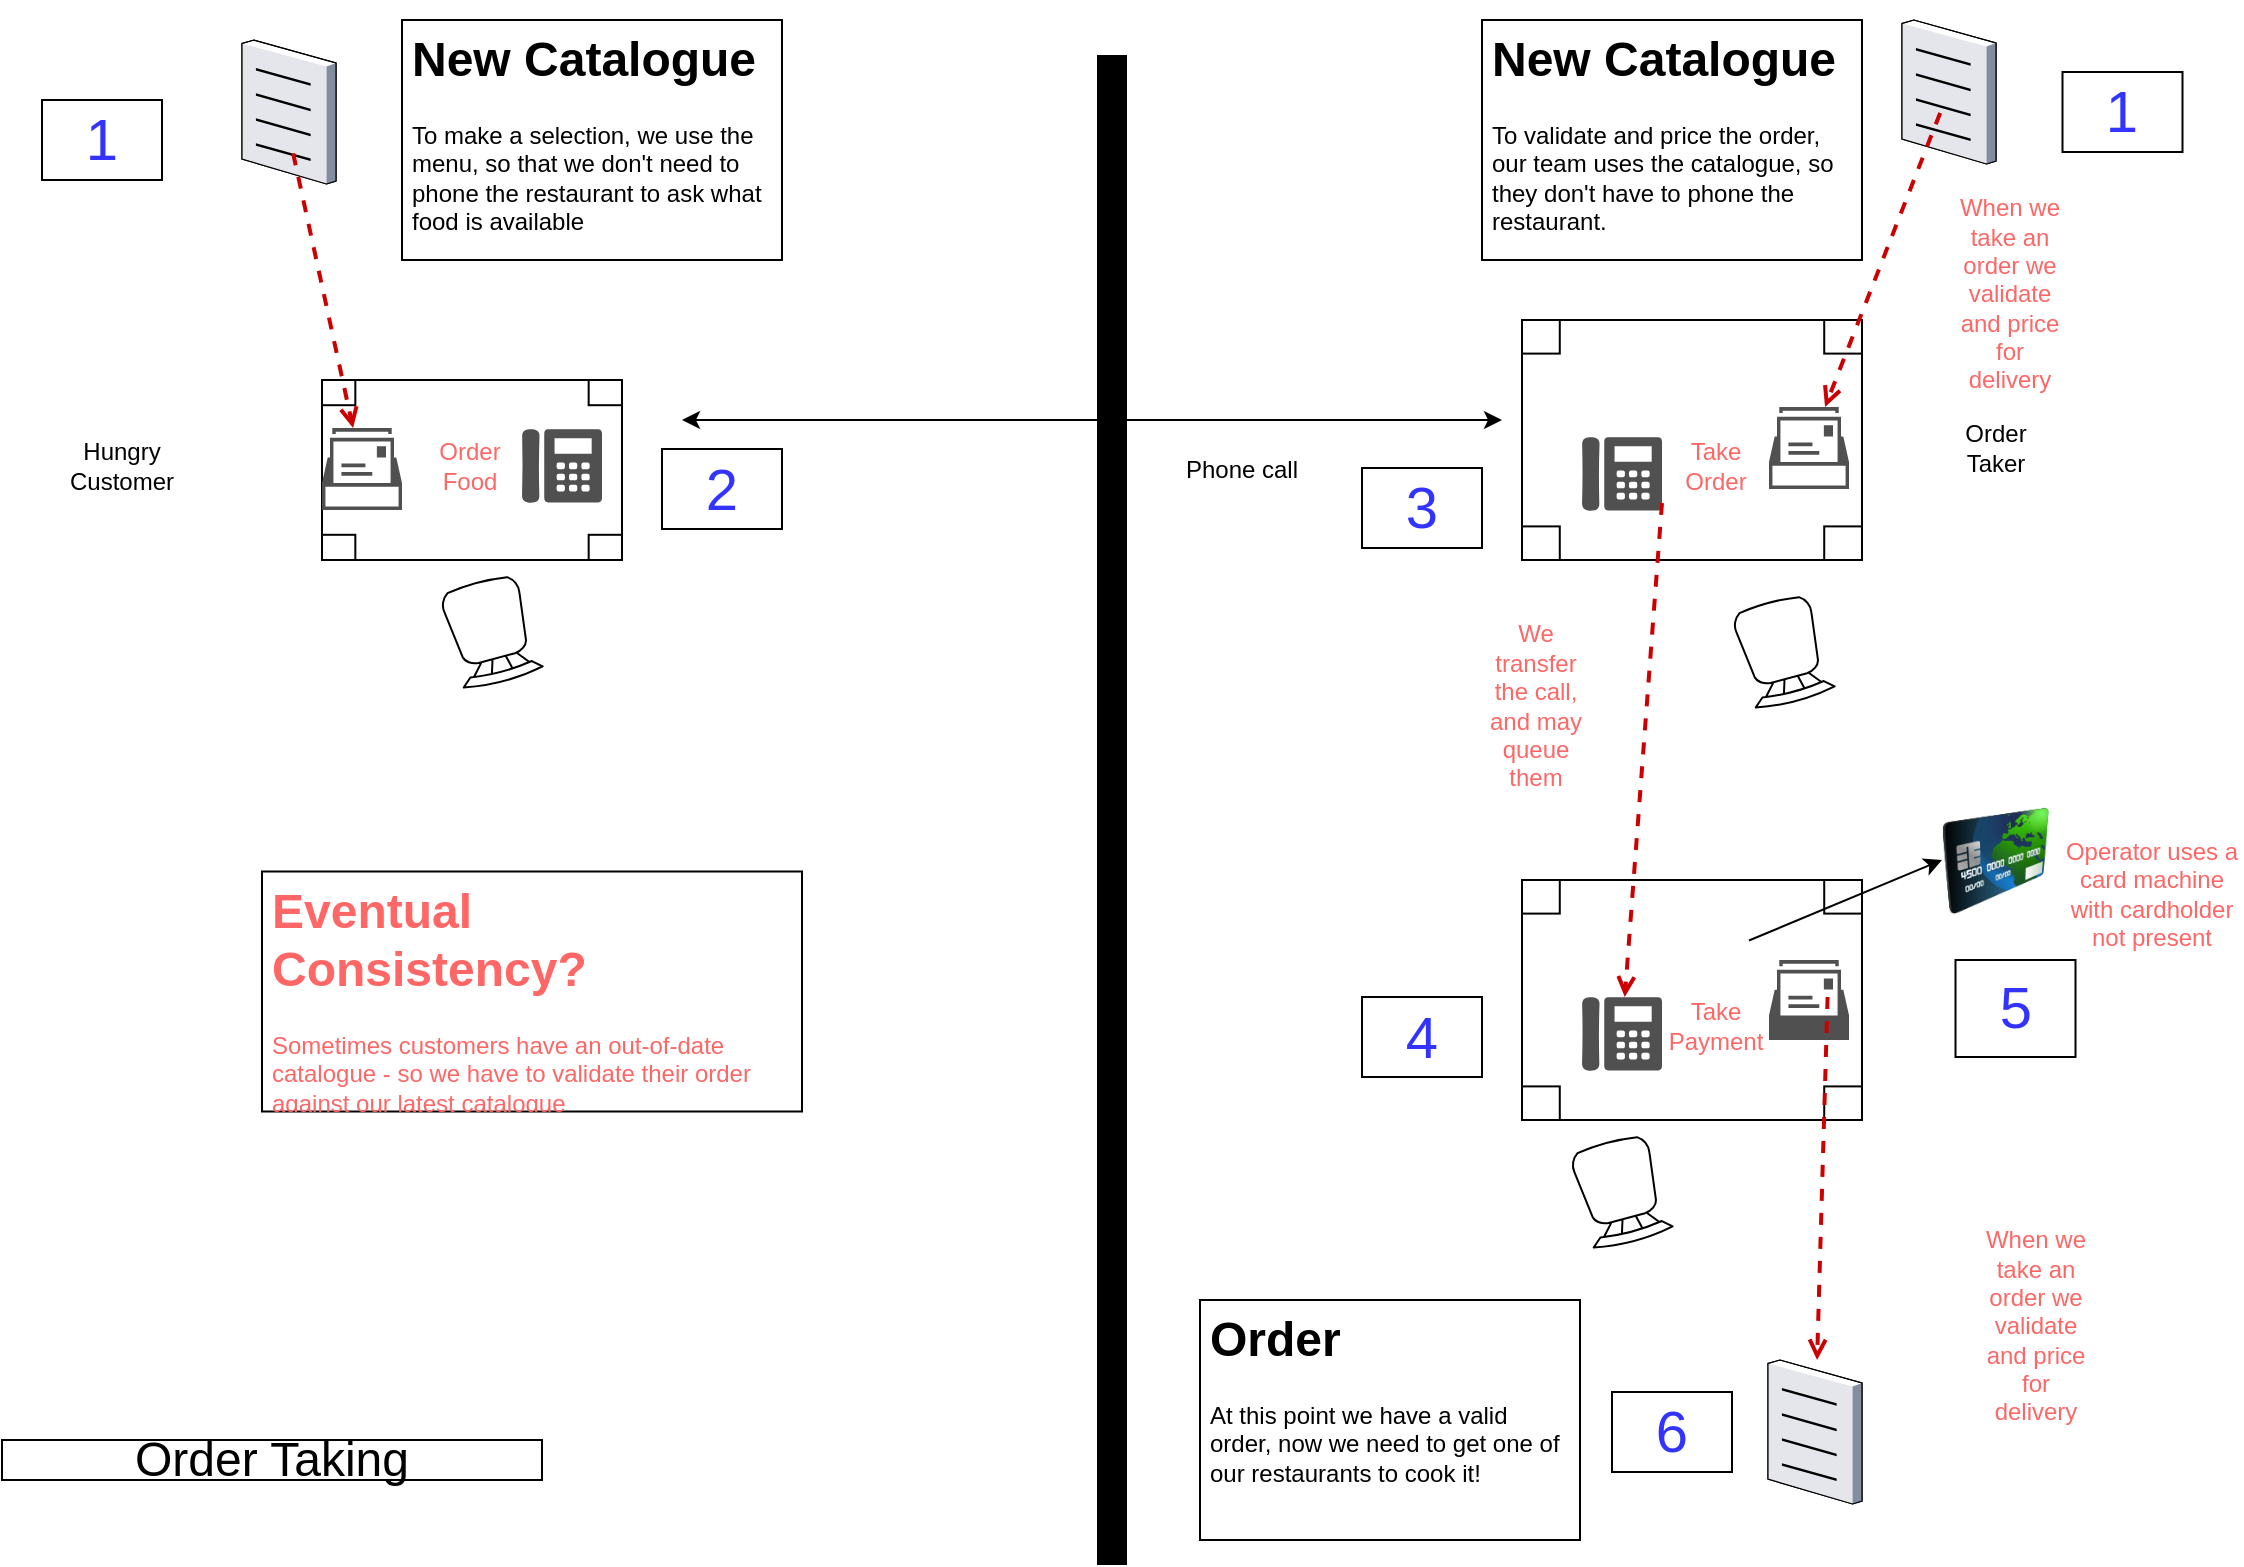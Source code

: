 <mxfile version="15.2.7" type="device"><diagram id="3aKqBfJvRm4scRgVHQgn" name="Page-1"><mxGraphModel dx="1694" dy="1250" grid="1" gridSize="10" guides="1" tooltips="1" connect="1" arrows="1" fold="1" page="1" pageScale="1" pageWidth="1169" pageHeight="827" math="0" shadow="0"><root><mxCell id="0"/><mxCell id="1" parent="0"/><UserObject label="" tooltip="Inertia.&#10;Likely to face a resistance to change." id="eP2IPDBSXvINAW8xH9Tu-1"><mxCell style="rounded=0;whiteSpace=wrap;html=1;strokeColor=#000000;strokeWidth=5;fillColor=#000000;fontSize=14;" vertex="1" parent="1"><mxGeometry x="580" y="40" width="10" height="750" as="geometry"/></mxCell></UserObject><mxCell id="eP2IPDBSXvINAW8xH9Tu-2" value="" style="verticalLabelPosition=bottom;html=1;verticalAlign=top;align=center;shape=mxgraph.floorplan.table;" vertex="1" parent="1"><mxGeometry x="190" y="200" width="150" height="90" as="geometry"/></mxCell><mxCell id="eP2IPDBSXvINAW8xH9Tu-3" value="" style="verticalLabelPosition=bottom;html=1;verticalAlign=top;align=center;shape=mxgraph.floorplan.chair;rotation=-195;" vertex="1" parent="1"><mxGeometry x="254" y="300" width="41" height="52" as="geometry"/></mxCell><mxCell id="eP2IPDBSXvINAW8xH9Tu-4" value="" style="sketch=0;pointerEvents=1;shadow=0;dashed=0;html=1;strokeColor=none;fillColor=#505050;labelPosition=center;verticalLabelPosition=bottom;verticalAlign=top;outlineConnect=0;align=center;shape=mxgraph.office.devices.phone_digital;" vertex="1" parent="1"><mxGeometry x="290" y="224.5" width="40" height="37" as="geometry"/></mxCell><mxCell id="eP2IPDBSXvINAW8xH9Tu-5" value="&lt;font color=&quot;#ff6666&quot;&gt;Order Food&lt;/font&gt;" style="text;html=1;strokeColor=none;fillColor=none;align=center;verticalAlign=middle;whiteSpace=wrap;rounded=0;" vertex="1" parent="1"><mxGeometry x="236.5" y="200" width="53.5" height="85.5" as="geometry"/></mxCell><mxCell id="eP2IPDBSXvINAW8xH9Tu-6" value="" style="verticalLabelPosition=bottom;html=1;verticalAlign=top;align=center;shape=mxgraph.floorplan.table;" vertex="1" parent="1"><mxGeometry x="790" y="170" width="170" height="120" as="geometry"/></mxCell><mxCell id="eP2IPDBSXvINAW8xH9Tu-7" value="" style="verticalLabelPosition=bottom;html=1;verticalAlign=top;align=center;shape=mxgraph.floorplan.chair;rotation=-195;" vertex="1" parent="1"><mxGeometry x="900" y="310" width="41" height="52" as="geometry"/></mxCell><mxCell id="eP2IPDBSXvINAW8xH9Tu-9" value="" style="sketch=0;pointerEvents=1;shadow=0;dashed=0;html=1;strokeColor=none;fillColor=#505050;labelPosition=center;verticalLabelPosition=bottom;verticalAlign=top;outlineConnect=0;align=center;shape=mxgraph.office.devices.phone_digital;" vertex="1" parent="1"><mxGeometry x="820" y="228.5" width="40" height="37" as="geometry"/></mxCell><mxCell id="eP2IPDBSXvINAW8xH9Tu-11" value="&lt;font color=&quot;#ff6666&quot;&gt;Take Order&lt;/font&gt;" style="text;html=1;strokeColor=none;fillColor=none;align=center;verticalAlign=middle;whiteSpace=wrap;rounded=0;" vertex="1" parent="1"><mxGeometry x="860" y="200.25" width="53.5" height="85.5" as="geometry"/></mxCell><mxCell id="eP2IPDBSXvINAW8xH9Tu-12" value="" style="endArrow=classic;html=1;startArrow=classic;startFill=1;" edge="1" parent="1"><mxGeometry width="50" height="50" relative="1" as="geometry"><mxPoint x="370" y="220" as="sourcePoint"/><mxPoint x="780" y="220" as="targetPoint"/></mxGeometry></mxCell><mxCell id="eP2IPDBSXvINAW8xH9Tu-13" value="Phone call" style="text;html=1;strokeColor=none;fillColor=none;align=center;verticalAlign=middle;whiteSpace=wrap;rounded=0;" vertex="1" parent="1"><mxGeometry x="610" y="234.5" width="80" height="20" as="geometry"/></mxCell><mxCell id="eP2IPDBSXvINAW8xH9Tu-14" value="" style="sketch=0;pointerEvents=1;shadow=0;dashed=0;html=1;strokeColor=none;fillColor=#505050;labelPosition=center;verticalLabelPosition=bottom;verticalAlign=top;outlineConnect=0;align=center;shape=mxgraph.office.concepts.mailbox2;" vertex="1" parent="1"><mxGeometry x="913.5" y="213.5" width="40" height="41" as="geometry"/></mxCell><mxCell id="eP2IPDBSXvINAW8xH9Tu-15" value="" style="sketch=0;pointerEvents=1;shadow=0;dashed=0;html=1;strokeColor=none;fillColor=#505050;labelPosition=center;verticalLabelPosition=bottom;verticalAlign=top;outlineConnect=0;align=center;shape=mxgraph.office.concepts.mailbox2;" vertex="1" parent="1"><mxGeometry x="190" y="224" width="40" height="41" as="geometry"/></mxCell><mxCell id="eP2IPDBSXvINAW8xH9Tu-16" value="" style="verticalLabelPosition=bottom;sketch=0;aspect=fixed;html=1;verticalAlign=top;strokeColor=none;align=center;outlineConnect=0;shape=mxgraph.citrix.document;fillColor=#FF3333;" vertex="1" parent="1"><mxGeometry x="980" y="20" width="47" height="72" as="geometry"/></mxCell><mxCell id="eP2IPDBSXvINAW8xH9Tu-17" value="" style="verticalLabelPosition=bottom;sketch=0;aspect=fixed;html=1;verticalAlign=top;strokeColor=none;align=center;outlineConnect=0;shape=mxgraph.citrix.document;fillColor=#FF3333;" vertex="1" parent="1"><mxGeometry x="150" y="30" width="47" height="72" as="geometry"/></mxCell><UserObject label="" tooltip="Point of change.&#10;How the map is changing e.g. competitive forces." id="eP2IPDBSXvINAW8xH9Tu-18"><mxCell style="endArrow=open;dashed=1;html=1;strokeColor=#CC0000;endFill=0;strokeWidth=2;" edge="1" parent="1" target="eP2IPDBSXvINAW8xH9Tu-15"><mxGeometry width="50" height="50" relative="1" as="geometry"><mxPoint x="175.582" y="86.75" as="sourcePoint"/><mxPoint x="189.995" y="285.75" as="targetPoint"/></mxGeometry></mxCell></UserObject><UserObject label="" tooltip="Point of change.&#10;How the map is changing e.g. competitive forces." id="eP2IPDBSXvINAW8xH9Tu-19"><mxCell style="endArrow=open;dashed=1;html=1;strokeColor=#CC0000;endFill=0;strokeWidth=2;" edge="1" parent="1" target="eP2IPDBSXvINAW8xH9Tu-14"><mxGeometry width="50" height="50" relative="1" as="geometry"><mxPoint x="999.082" y="66.5" as="sourcePoint"/><mxPoint x="1013.495" y="265.5" as="targetPoint"/></mxGeometry></mxCell></UserObject><mxCell id="eP2IPDBSXvINAW8xH9Tu-20" value="&lt;h1&gt;New Catalogue&lt;/h1&gt;&lt;p&gt;To validate and price the order, our team uses the catalogue, so they don't have to phone the restaurant.&lt;/p&gt;" style="text;html=1;strokeColor=default;fillColor=none;spacing=5;spacingTop=-20;whiteSpace=wrap;overflow=hidden;rounded=0;" vertex="1" parent="1"><mxGeometry x="770" y="20" width="190" height="120" as="geometry"/></mxCell><mxCell id="eP2IPDBSXvINAW8xH9Tu-21" value="&lt;h1&gt;New Catalogue&lt;/h1&gt;&lt;p&gt;To make a selection, we use the menu, so that we don't need to phone the restaurant to ask what food is available&lt;/p&gt;" style="text;html=1;strokeColor=default;fillColor=none;spacing=5;spacingTop=-20;whiteSpace=wrap;overflow=hidden;rounded=0;" vertex="1" parent="1"><mxGeometry x="230" y="20" width="190" height="120" as="geometry"/></mxCell><mxCell id="eP2IPDBSXvINAW8xH9Tu-22" value="&lt;font color=&quot;#ff6666&quot;&gt;When we take an order we validate and price for delivery&lt;/font&gt;" style="text;html=1;strokeColor=none;fillColor=none;align=center;verticalAlign=middle;whiteSpace=wrap;rounded=0;" vertex="1" parent="1"><mxGeometry x="1006.75" y="114.5" width="53.5" height="85.5" as="geometry"/></mxCell><mxCell id="eP2IPDBSXvINAW8xH9Tu-23" value="Hungry Customer" style="text;html=1;strokeColor=none;fillColor=none;align=center;verticalAlign=middle;whiteSpace=wrap;rounded=0;" vertex="1" parent="1"><mxGeometry x="70" y="232.75" width="40" height="20" as="geometry"/></mxCell><mxCell id="eP2IPDBSXvINAW8xH9Tu-24" value="" style="verticalLabelPosition=bottom;html=1;verticalAlign=top;align=center;shape=mxgraph.floorplan.table;" vertex="1" parent="1"><mxGeometry x="790" y="450" width="170" height="120" as="geometry"/></mxCell><mxCell id="eP2IPDBSXvINAW8xH9Tu-25" value="" style="verticalLabelPosition=bottom;html=1;verticalAlign=top;align=center;shape=mxgraph.floorplan.chair;rotation=-195;" vertex="1" parent="1"><mxGeometry x="819" y="580" width="41" height="52" as="geometry"/></mxCell><mxCell id="eP2IPDBSXvINAW8xH9Tu-26" value="" style="sketch=0;pointerEvents=1;shadow=0;dashed=0;html=1;strokeColor=none;fillColor=#505050;labelPosition=center;verticalLabelPosition=bottom;verticalAlign=top;outlineConnect=0;align=center;shape=mxgraph.office.devices.phone_digital;" vertex="1" parent="1"><mxGeometry x="820" y="508.5" width="40" height="37" as="geometry"/></mxCell><mxCell id="eP2IPDBSXvINAW8xH9Tu-27" value="&lt;font color=&quot;#ff6666&quot;&gt;Take Payment&lt;/font&gt;" style="text;html=1;strokeColor=none;fillColor=none;align=center;verticalAlign=middle;whiteSpace=wrap;rounded=0;" vertex="1" parent="1"><mxGeometry x="860" y="480.25" width="53.5" height="85.5" as="geometry"/></mxCell><mxCell id="eP2IPDBSXvINAW8xH9Tu-29" value="" style="sketch=0;pointerEvents=1;shadow=0;dashed=0;html=1;strokeColor=none;fillColor=#505050;labelPosition=center;verticalLabelPosition=bottom;verticalAlign=top;outlineConnect=0;align=center;shape=mxgraph.office.concepts.mailbox;" vertex="1" parent="1"><mxGeometry x="913.5" y="490" width="40" height="40" as="geometry"/></mxCell><UserObject label="" tooltip="Point of change.&#10;How the map is changing e.g. competitive forces." id="eP2IPDBSXvINAW8xH9Tu-30"><mxCell style="endArrow=open;dashed=1;html=1;strokeColor=#CC0000;endFill=0;strokeWidth=2;" edge="1" parent="1" target="eP2IPDBSXvINAW8xH9Tu-26"><mxGeometry width="50" height="50" relative="1" as="geometry"><mxPoint x="860.002" y="261.5" as="sourcePoint"/><mxPoint x="802.446" y="408.5" as="targetPoint"/></mxGeometry></mxCell></UserObject><mxCell id="eP2IPDBSXvINAW8xH9Tu-31" value="Order Taker" style="text;html=1;strokeColor=none;fillColor=none;align=center;verticalAlign=middle;whiteSpace=wrap;rounded=0;" vertex="1" parent="1"><mxGeometry x="1006.75" y="224" width="40" height="20" as="geometry"/></mxCell><mxCell id="eP2IPDBSXvINAW8xH9Tu-32" value="&lt;font color=&quot;#ff6666&quot;&gt;We transfer the call, and may queue them&lt;/font&gt;" style="text;html=1;strokeColor=none;fillColor=none;align=center;verticalAlign=middle;whiteSpace=wrap;rounded=0;" vertex="1" parent="1"><mxGeometry x="770" y="320" width="53.5" height="85.5" as="geometry"/></mxCell><mxCell id="eP2IPDBSXvINAW8xH9Tu-34" value="" style="verticalLabelPosition=bottom;sketch=0;aspect=fixed;html=1;verticalAlign=top;strokeColor=none;align=center;outlineConnect=0;shape=mxgraph.citrix.document;fillColor=#FF3333;" vertex="1" parent="1"><mxGeometry x="913" y="690" width="47" height="72" as="geometry"/></mxCell><UserObject label="" tooltip="Point of change.&#10;How the map is changing e.g. competitive forces." id="eP2IPDBSXvINAW8xH9Tu-35"><mxCell style="endArrow=open;dashed=1;html=1;strokeColor=#CC0000;endFill=0;strokeWidth=2;" edge="1" parent="1" target="eP2IPDBSXvINAW8xH9Tu-34"><mxGeometry width="50" height="50" relative="1" as="geometry"><mxPoint x="942.802" y="508.5" as="sourcePoint"/><mxPoint x="924.194" y="755.5" as="targetPoint"/></mxGeometry></mxCell></UserObject><mxCell id="eP2IPDBSXvINAW8xH9Tu-36" value="&lt;font color=&quot;#ff6666&quot;&gt;When we take an order we validate and price for delivery&lt;/font&gt;" style="text;html=1;strokeColor=none;fillColor=none;align=center;verticalAlign=middle;whiteSpace=wrap;rounded=0;" vertex="1" parent="1"><mxGeometry x="1020" y="630" width="53.5" height="85.5" as="geometry"/></mxCell><mxCell id="eP2IPDBSXvINAW8xH9Tu-37" value="" style="image;html=1;image=img/lib/clip_art/finance/Credit_Card_128x128.png" vertex="1" parent="1"><mxGeometry x="1000" y="413.5" width="53.5" height="54" as="geometry"/></mxCell><mxCell id="eP2IPDBSXvINAW8xH9Tu-38" value="&lt;font color=&quot;#ff6666&quot;&gt;Operator uses a card machine with cardholder not present&lt;/font&gt;" style="text;html=1;strokeColor=none;fillColor=none;align=center;verticalAlign=middle;whiteSpace=wrap;rounded=0;" vertex="1" parent="1"><mxGeometry x="1060.25" y="414" width="89.75" height="85.5" as="geometry"/></mxCell><mxCell id="eP2IPDBSXvINAW8xH9Tu-39" value="" style="endArrow=classic;html=1;" edge="1" parent="1"><mxGeometry width="50" height="50" relative="1" as="geometry"><mxPoint x="903.5" y="480.25" as="sourcePoint"/><mxPoint x="1000" y="440" as="targetPoint"/></mxGeometry></mxCell><mxCell id="eP2IPDBSXvINAW8xH9Tu-40" value="Order Taking" style="text;html=1;strokeColor=default;fillColor=none;align=center;verticalAlign=middle;whiteSpace=wrap;rounded=0;fontColor=#000000;fontSize=24;" vertex="1" parent="1"><mxGeometry x="30" y="730" width="270" height="20" as="geometry"/></mxCell><mxCell id="eP2IPDBSXvINAW8xH9Tu-41" value="&lt;h1&gt;&lt;font color=&quot;#ff6666&quot;&gt;Eventual Consistency?&lt;/font&gt;&lt;/h1&gt;&lt;p&gt;&lt;font color=&quot;#ff6666&quot;&gt;Sometimes customers have an out-of-date catalogue - so we have to validate their order against our latest catalogue&lt;/font&gt;&lt;/p&gt;" style="text;html=1;strokeColor=default;fillColor=none;spacing=5;spacingTop=-20;whiteSpace=wrap;overflow=hidden;rounded=0;" vertex="1" parent="1"><mxGeometry x="160" y="445.75" width="270" height="120" as="geometry"/></mxCell><mxCell id="eP2IPDBSXvINAW8xH9Tu-42" value="&lt;font style=&quot;font-size: 29px&quot;&gt;1&lt;/font&gt;" style="text;html=1;strokeColor=default;fillColor=none;align=center;verticalAlign=middle;whiteSpace=wrap;rounded=0;fontColor=#3333FF;" vertex="1" parent="1"><mxGeometry x="50" y="60" width="60" height="40" as="geometry"/></mxCell><mxCell id="eP2IPDBSXvINAW8xH9Tu-43" value="&lt;font style=&quot;font-size: 29px&quot;&gt;1&lt;/font&gt;" style="text;html=1;strokeColor=default;fillColor=none;align=center;verticalAlign=middle;whiteSpace=wrap;rounded=0;fontColor=#3333FF;" vertex="1" parent="1"><mxGeometry x="1060.25" y="46" width="60" height="40" as="geometry"/></mxCell><mxCell id="eP2IPDBSXvINAW8xH9Tu-44" value="&lt;font style=&quot;font-size: 29px&quot;&gt;2&lt;/font&gt;" style="text;html=1;strokeColor=default;fillColor=none;align=center;verticalAlign=middle;whiteSpace=wrap;rounded=0;fontColor=#3333FF;" vertex="1" parent="1"><mxGeometry x="360" y="234.5" width="60" height="40" as="geometry"/></mxCell><mxCell id="eP2IPDBSXvINAW8xH9Tu-45" value="&lt;font style=&quot;font-size: 29px&quot;&gt;3&lt;/font&gt;" style="text;html=1;strokeColor=default;fillColor=none;align=center;verticalAlign=middle;whiteSpace=wrap;rounded=0;fontColor=#3333FF;" vertex="1" parent="1"><mxGeometry x="710" y="244" width="60" height="40" as="geometry"/></mxCell><mxCell id="eP2IPDBSXvINAW8xH9Tu-46" value="&lt;font style=&quot;font-size: 29px&quot;&gt;4&lt;/font&gt;" style="text;html=1;strokeColor=default;fillColor=none;align=center;verticalAlign=middle;whiteSpace=wrap;rounded=0;fontColor=#3333FF;" vertex="1" parent="1"><mxGeometry x="710" y="508.5" width="60" height="40" as="geometry"/></mxCell><mxCell id="eP2IPDBSXvINAW8xH9Tu-47" value="&lt;font style=&quot;font-size: 29px&quot;&gt;5&lt;/font&gt;" style="text;html=1;strokeColor=default;fillColor=none;align=center;verticalAlign=middle;whiteSpace=wrap;rounded=0;fontColor=#3333FF;" vertex="1" parent="1"><mxGeometry x="1006.75" y="490" width="60" height="48.5" as="geometry"/></mxCell><mxCell id="eP2IPDBSXvINAW8xH9Tu-48" value="&lt;font style=&quot;font-size: 29px&quot;&gt;6&lt;/font&gt;" style="text;html=1;strokeColor=default;fillColor=none;align=center;verticalAlign=middle;whiteSpace=wrap;rounded=0;fontColor=#3333FF;" vertex="1" parent="1"><mxGeometry x="835" y="706" width="60" height="40" as="geometry"/></mxCell><mxCell id="eP2IPDBSXvINAW8xH9Tu-49" value="&lt;h1&gt;Order&lt;/h1&gt;&lt;p&gt;At this point we have a valid order, now we need to get one of our restaurants to cook it!&lt;/p&gt;" style="text;html=1;strokeColor=default;fillColor=none;spacing=5;spacingTop=-20;whiteSpace=wrap;overflow=hidden;rounded=0;" vertex="1" parent="1"><mxGeometry x="629" y="660" width="190" height="120" as="geometry"/></mxCell></root></mxGraphModel></diagram></mxfile>